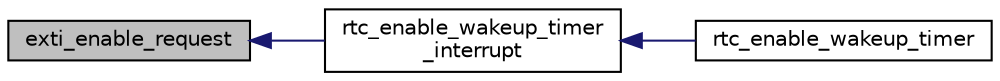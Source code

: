 digraph "exti_enable_request"
{
  edge [fontname="Helvetica",fontsize="10",labelfontname="Helvetica",labelfontsize="10"];
  node [fontname="Helvetica",fontsize="10",shape=record];
  rankdir="LR";
  Node1 [label="exti_enable_request",height=0.2,width=0.4,color="black", fillcolor="grey75", style="filled", fontcolor="black"];
  Node1 -> Node2 [dir="back",color="midnightblue",fontsize="10",style="solid",fontname="Helvetica"];
  Node2 [label="rtc_enable_wakeup_timer\l_interrupt",height=0.2,width=0.4,color="black", fillcolor="white", style="filled",URL="$rtc_8c.html#a4c6724c645e96d2741e262d5468d5827",tooltip="Enable the wakeup timer interrupt. "];
  Node2 -> Node3 [dir="back",color="midnightblue",fontsize="10",style="solid",fontname="Helvetica"];
  Node3 [label="rtc_enable_wakeup_timer",height=0.2,width=0.4,color="black", fillcolor="white", style="filled",URL="$rtc_8c.html#a09f8be3f6c04c89c445f9fc82a3d5ab7",tooltip="Enable the wakeup timer. "];
}
